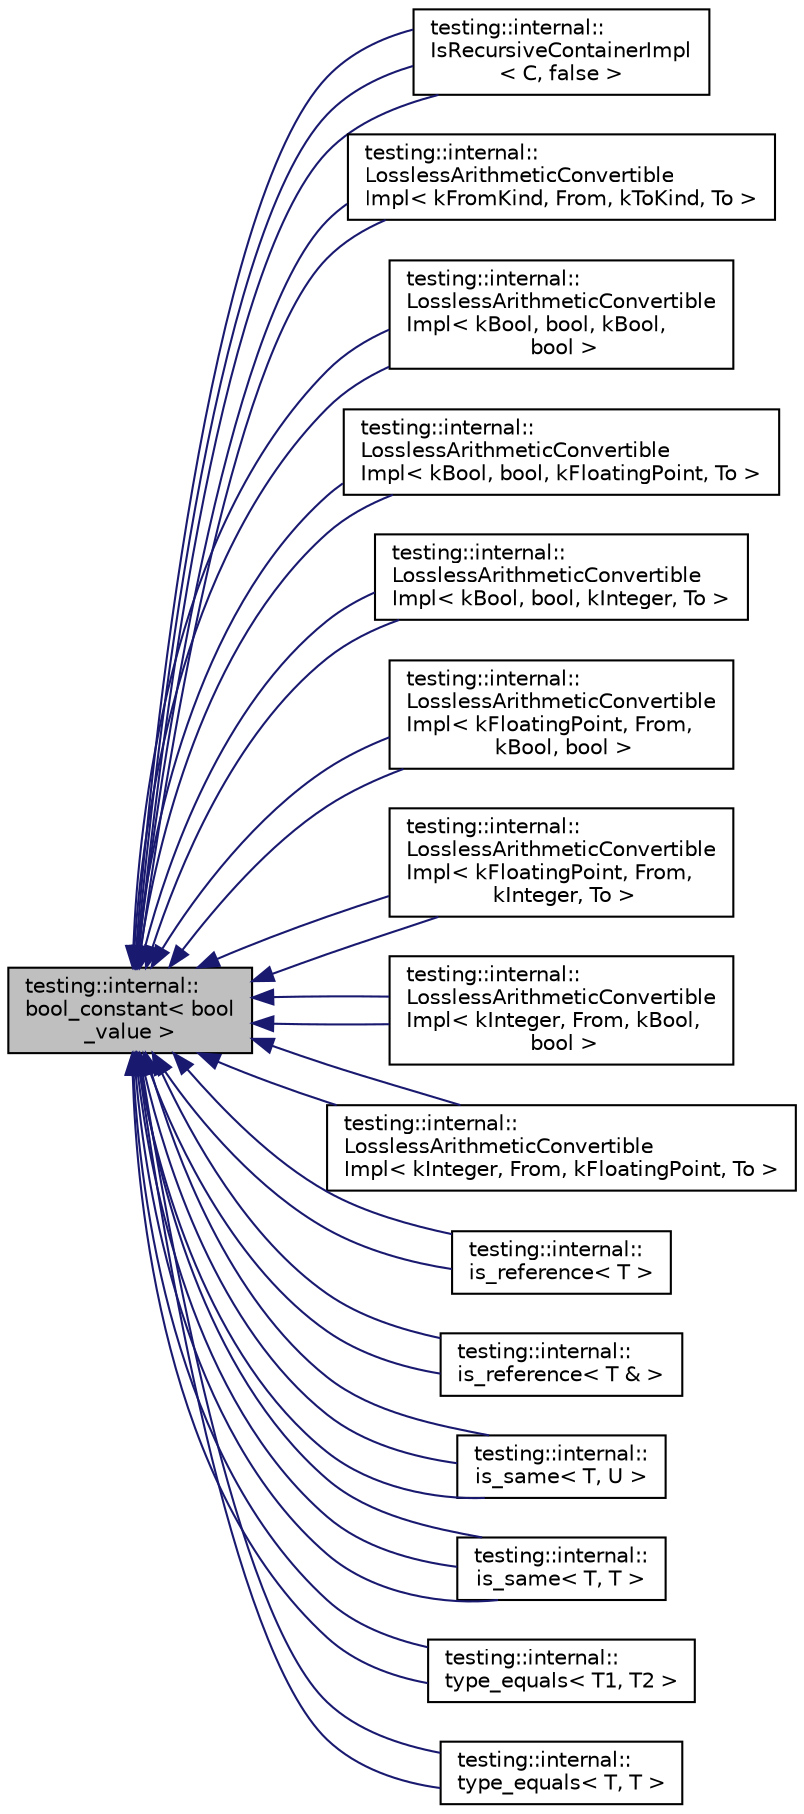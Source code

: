 digraph "testing::internal::bool_constant&lt; bool_value &gt;"
{
 // LATEX_PDF_SIZE
  edge [fontname="Helvetica",fontsize="10",labelfontname="Helvetica",labelfontsize="10"];
  node [fontname="Helvetica",fontsize="10",shape=record];
  rankdir="LR";
  Node1 [label="testing::internal::\lbool_constant\< bool\l_value \>",height=0.2,width=0.4,color="black", fillcolor="grey75", style="filled", fontcolor="black",tooltip=" "];
  Node1 -> Node2 [dir="back",color="midnightblue",fontsize="10",style="solid",fontname="Helvetica"];
  Node2 [label="testing::internal::\lIsRecursiveContainerImpl\l\< C, false \>",height=0.2,width=0.4,color="black", fillcolor="white", style="filled",URL="$structtesting_1_1internal_1_1IsRecursiveContainerImpl_3_01C_00_01false_01_4.html",tooltip=" "];
  Node1 -> Node2 [dir="back",color="midnightblue",fontsize="10",style="solid",fontname="Helvetica"];
  Node1 -> Node2 [dir="back",color="midnightblue",fontsize="10",style="solid",fontname="Helvetica"];
  Node1 -> Node3 [dir="back",color="midnightblue",fontsize="10",style="solid",fontname="Helvetica"];
  Node3 [label="testing::internal::\lLosslessArithmeticConvertible\lImpl\< kFromKind, From, kToKind, To \>",height=0.2,width=0.4,color="black", fillcolor="white", style="filled",URL="$structtesting_1_1internal_1_1LosslessArithmeticConvertibleImpl.html",tooltip=" "];
  Node1 -> Node3 [dir="back",color="midnightblue",fontsize="10",style="solid",fontname="Helvetica"];
  Node1 -> Node4 [dir="back",color="midnightblue",fontsize="10",style="solid",fontname="Helvetica"];
  Node4 [label="testing::internal::\lLosslessArithmeticConvertible\lImpl\< kBool, bool, kBool,\l bool \>",height=0.2,width=0.4,color="black", fillcolor="white", style="filled",URL="$structtesting_1_1internal_1_1LosslessArithmeticConvertibleImpl_3_01kBool_00_01bool_00_01kBool_00_01bool_01_4.html",tooltip=" "];
  Node1 -> Node4 [dir="back",color="midnightblue",fontsize="10",style="solid",fontname="Helvetica"];
  Node1 -> Node5 [dir="back",color="midnightblue",fontsize="10",style="solid",fontname="Helvetica"];
  Node5 [label="testing::internal::\lLosslessArithmeticConvertible\lImpl\< kBool, bool, kFloatingPoint, To \>",height=0.2,width=0.4,color="black", fillcolor="white", style="filled",URL="$structtesting_1_1internal_1_1LosslessArithmeticConvertibleImpl_3_01kBool_00_01bool_00_01kFloatingPoint_00_01To_01_4.html",tooltip=" "];
  Node1 -> Node5 [dir="back",color="midnightblue",fontsize="10",style="solid",fontname="Helvetica"];
  Node1 -> Node6 [dir="back",color="midnightblue",fontsize="10",style="solid",fontname="Helvetica"];
  Node6 [label="testing::internal::\lLosslessArithmeticConvertible\lImpl\< kBool, bool, kInteger, To \>",height=0.2,width=0.4,color="black", fillcolor="white", style="filled",URL="$structtesting_1_1internal_1_1LosslessArithmeticConvertibleImpl_3_01kBool_00_01bool_00_01kInteger_00_01To_01_4.html",tooltip=" "];
  Node1 -> Node6 [dir="back",color="midnightblue",fontsize="10",style="solid",fontname="Helvetica"];
  Node1 -> Node7 [dir="back",color="midnightblue",fontsize="10",style="solid",fontname="Helvetica"];
  Node7 [label="testing::internal::\lLosslessArithmeticConvertible\lImpl\< kFloatingPoint, From,\l kBool, bool \>",height=0.2,width=0.4,color="black", fillcolor="white", style="filled",URL="$structtesting_1_1internal_1_1LosslessArithmeticConvertibleImpl_3_01kFloatingPoint_00_01From_00_01kBool_00_01bool_01_4.html",tooltip=" "];
  Node1 -> Node7 [dir="back",color="midnightblue",fontsize="10",style="solid",fontname="Helvetica"];
  Node1 -> Node8 [dir="back",color="midnightblue",fontsize="10",style="solid",fontname="Helvetica"];
  Node8 [label="testing::internal::\lLosslessArithmeticConvertible\lImpl\< kFloatingPoint, From,\l kInteger, To \>",height=0.2,width=0.4,color="black", fillcolor="white", style="filled",URL="$structtesting_1_1internal_1_1LosslessArithmeticConvertibleImpl_3_01kFloatingPoint_00_01From_00_01kInteger_00_01To_01_4.html",tooltip=" "];
  Node1 -> Node8 [dir="back",color="midnightblue",fontsize="10",style="solid",fontname="Helvetica"];
  Node1 -> Node9 [dir="back",color="midnightblue",fontsize="10",style="solid",fontname="Helvetica"];
  Node9 [label="testing::internal::\lLosslessArithmeticConvertible\lImpl\< kInteger, From, kBool,\l bool \>",height=0.2,width=0.4,color="black", fillcolor="white", style="filled",URL="$structtesting_1_1internal_1_1LosslessArithmeticConvertibleImpl_3_01kInteger_00_01From_00_01kBool_00_01bool_01_4.html",tooltip=" "];
  Node1 -> Node9 [dir="back",color="midnightblue",fontsize="10",style="solid",fontname="Helvetica"];
  Node1 -> Node10 [dir="back",color="midnightblue",fontsize="10",style="solid",fontname="Helvetica"];
  Node10 [label="testing::internal::\lLosslessArithmeticConvertible\lImpl\< kInteger, From, kFloatingPoint, To \>",height=0.2,width=0.4,color="black", fillcolor="white", style="filled",URL="$structtesting_1_1internal_1_1LosslessArithmeticConvertibleImpl_3_01kInteger_00_01From_00_01kFloatingPoint_00_01To_01_4.html",tooltip=" "];
  Node1 -> Node10 [dir="back",color="midnightblue",fontsize="10",style="solid",fontname="Helvetica"];
  Node1 -> Node11 [dir="back",color="midnightblue",fontsize="10",style="solid",fontname="Helvetica"];
  Node11 [label="testing::internal::\lis_reference\< T \>",height=0.2,width=0.4,color="black", fillcolor="white", style="filled",URL="$structtesting_1_1internal_1_1is__reference.html",tooltip=" "];
  Node1 -> Node11 [dir="back",color="midnightblue",fontsize="10",style="solid",fontname="Helvetica"];
  Node1 -> Node12 [dir="back",color="midnightblue",fontsize="10",style="solid",fontname="Helvetica"];
  Node12 [label="testing::internal::\lis_reference\< T & \>",height=0.2,width=0.4,color="black", fillcolor="white", style="filled",URL="$structtesting_1_1internal_1_1is__reference_3_01T_01_6_01_4.html",tooltip=" "];
  Node1 -> Node12 [dir="back",color="midnightblue",fontsize="10",style="solid",fontname="Helvetica"];
  Node1 -> Node13 [dir="back",color="midnightblue",fontsize="10",style="solid",fontname="Helvetica"];
  Node13 [label="testing::internal::\lis_same\< T, U \>",height=0.2,width=0.4,color="black", fillcolor="white", style="filled",URL="$structtesting_1_1internal_1_1is__same.html",tooltip=" "];
  Node1 -> Node13 [dir="back",color="midnightblue",fontsize="10",style="solid",fontname="Helvetica"];
  Node1 -> Node13 [dir="back",color="midnightblue",fontsize="10",style="solid",fontname="Helvetica"];
  Node1 -> Node14 [dir="back",color="midnightblue",fontsize="10",style="solid",fontname="Helvetica"];
  Node14 [label="testing::internal::\lis_same\< T, T \>",height=0.2,width=0.4,color="black", fillcolor="white", style="filled",URL="$structtesting_1_1internal_1_1is__same_3_01T_00_01T_01_4.html",tooltip=" "];
  Node1 -> Node14 [dir="back",color="midnightblue",fontsize="10",style="solid",fontname="Helvetica"];
  Node1 -> Node14 [dir="back",color="midnightblue",fontsize="10",style="solid",fontname="Helvetica"];
  Node1 -> Node15 [dir="back",color="midnightblue",fontsize="10",style="solid",fontname="Helvetica"];
  Node15 [label="testing::internal::\ltype_equals\< T1, T2 \>",height=0.2,width=0.4,color="black", fillcolor="white", style="filled",URL="$structtesting_1_1internal_1_1type__equals.html",tooltip=" "];
  Node1 -> Node15 [dir="back",color="midnightblue",fontsize="10",style="solid",fontname="Helvetica"];
  Node1 -> Node16 [dir="back",color="midnightblue",fontsize="10",style="solid",fontname="Helvetica"];
  Node16 [label="testing::internal::\ltype_equals\< T, T \>",height=0.2,width=0.4,color="black", fillcolor="white", style="filled",URL="$structtesting_1_1internal_1_1type__equals_3_01T_00_01T_01_4.html",tooltip=" "];
  Node1 -> Node16 [dir="back",color="midnightblue",fontsize="10",style="solid",fontname="Helvetica"];
}
